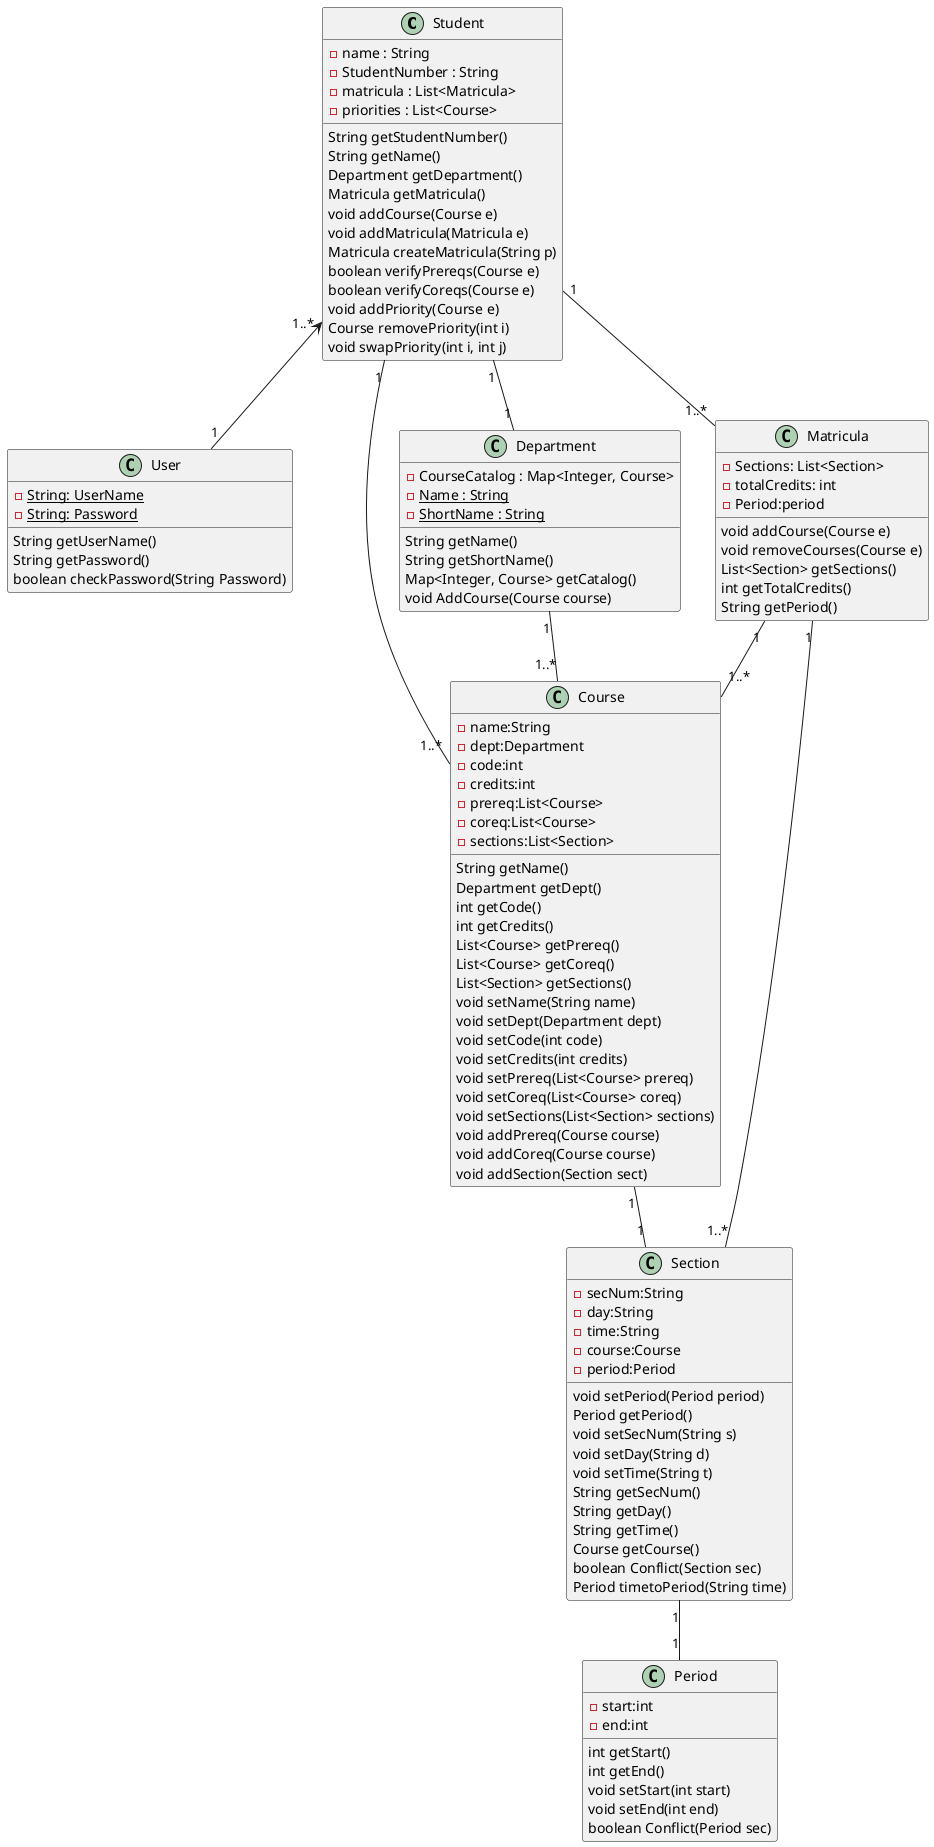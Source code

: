 @startuml classDiagram
Student "1..*" <-- "1" User
Student "1" -- "1..*" Matricula 
Student "1" -- "1..*" Course
Student "1" -- "1" Department
Department "1" -- "1..*" Course
Matricula "1" -- "1..*" Section
Matricula "1" -- "1..*" Course
Course "1" -- "1" Section
Section "1" -- "1" Period

class User{
    -{static}String: UserName
    -{static}String: Password
    String getUserName()
    String getPassword()
    boolean checkPassword(String Password)

}
Class Student{
    -name : String
    -StudentNumber : String
    -matricula : List<Matricula>
    -priorities : List<Course>
    String getStudentNumber()
    String getName()
    Department getDepartment()
    Matricula getMatricula()
    void addCourse(Course e)
    void addMatricula(Matricula e)
    Matricula createMatricula(String p)
    boolean verifyPrereqs(Course e)
    boolean verifyCoreqs(Course e)
    void addPriority(Course e)
    Course removePriority(int i)
    void swapPriority(int i, int j)
}
Class Department {
    -CourseCatalog : Map<Integer, Course>
    -{static}Name : String
    -{static}ShortName : String
    String getName()
    String getShortName()
    Map<Integer, Course> getCatalog()
    void AddCourse(Course course)

}
Class Matricula{
    -Sections: List<Section>
    -totalCredits: int
    -Period:period
    void addCourse(Course e)
    void removeCourses(Course e)
    List<Section> getSections()
    int getTotalCredits()
    String getPeriod()
    
}
Class Course{
    -name:String
    -dept:Department
    -code:int
    -credits:int
    -prereq:List<Course>
    -coreq:List<Course>
    -sections:List<Section>
    String getName()
    Department getDept()
    int getCode()
    int getCredits()
    List<Course> getPrereq()
    List<Course> getCoreq()
    List<Section> getSections()
    void setName(String name)
    void setDept(Department dept)
    void setCode(int code)
    void setCredits(int credits)
    void setPrereq(List<Course> prereq)
    void setCoreq(List<Course> coreq)
    void setSections(List<Section> sections)
    void addPrereq(Course course)
    void addCoreq(Course course)
    void addSection(Section sect)
}
Class Section{
    -secNum:String
    -day:String
    -time:String
    -course:Course
    -period:Period
    void setPeriod(Period period)
    Period getPeriod()
    void setSecNum(String s)
    void setDay(String d)
    void setTime(String t)
    String getSecNum()
    String getDay()
    String getTime()
    Course getCourse()
    boolean Conflict(Section sec)
    Period timetoPeriod(String time)
}
Class Period{
    -start:int
    -end:int
    int getStart()
    int getEnd()
    void setStart(int start)
    void setEnd(int end)
    boolean Conflict(Period sec)
}
@enduml